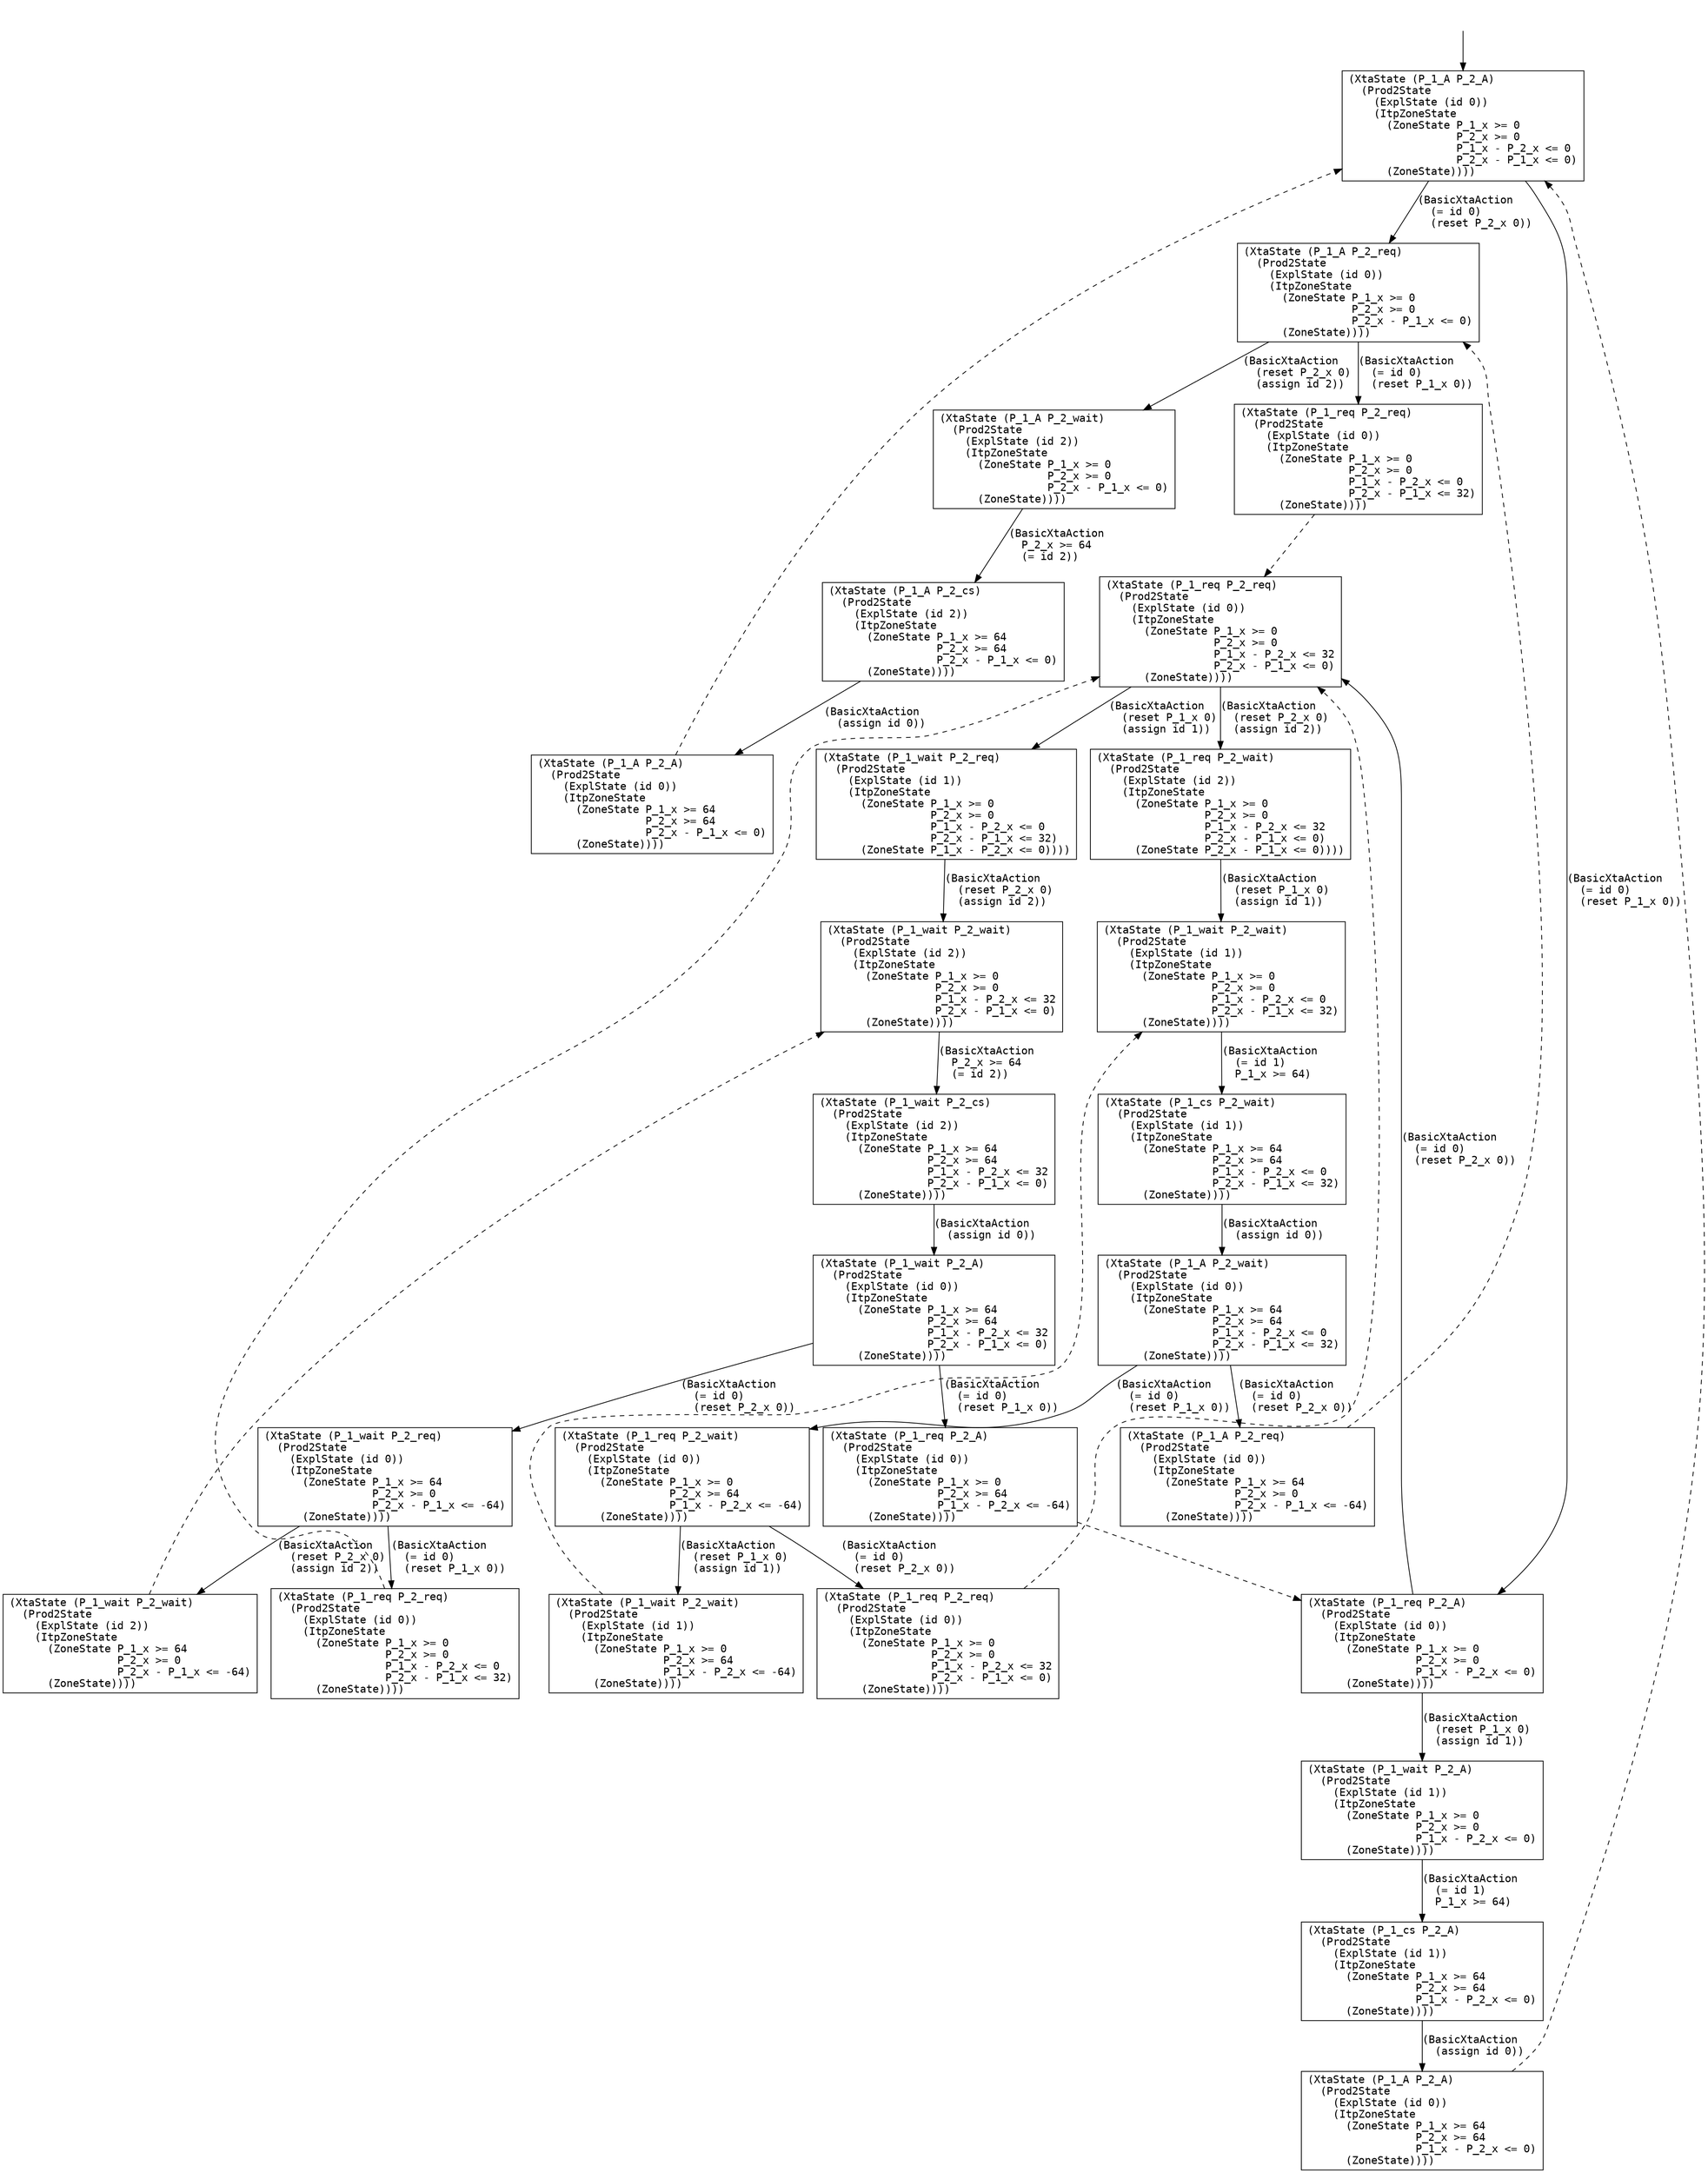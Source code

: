 digraph arg {
	label="";
		node_0 [label="(XtaState (P_1_A P_2_A)\l  (Prod2State\l    (ExplState (id 0))\l    (ItpZoneState\l      (ZoneState P_1_x >= 0\l                 P_2_x >= 0\l                 P_1_x - P_2_x <= 0\l                 P_2_x - P_1_x <= 0)\l      (ZoneState))))\l",style="solid,filled",fontname="courier",fillcolor="#FFFFFF",color="#000000",shape=rectangle];
		node_2 [label="(XtaState (P_1_A P_2_req)\l  (Prod2State\l    (ExplState (id 0))\l    (ItpZoneState\l      (ZoneState P_1_x >= 0\l                 P_2_x >= 0\l                 P_2_x - P_1_x <= 0)\l      (ZoneState))))\l",style="solid,filled",fontname="courier",fillcolor="#FFFFFF",color="#000000",shape=rectangle];
		node_6 [label="(XtaState (P_1_A P_2_wait)\l  (Prod2State\l    (ExplState (id 2))\l    (ItpZoneState\l      (ZoneState P_1_x >= 0\l                 P_2_x >= 0\l                 P_2_x - P_1_x <= 0)\l      (ZoneState))))\l",style="solid,filled",fontname="courier",fillcolor="#FFFFFF",color="#000000",shape=rectangle];
		node_10 [label="(XtaState (P_1_A P_2_cs)\l  (Prod2State\l    (ExplState (id 2))\l    (ItpZoneState\l      (ZoneState P_1_x >= 64\l                 P_2_x >= 64\l                 P_2_x - P_1_x <= 0)\l      (ZoneState))))\l",style="solid,filled",fontname="courier",fillcolor="#FFFFFF",color="#000000",shape=rectangle];
		node_14 [label="(XtaState (P_1_A P_2_A)\l  (Prod2State\l    (ExplState (id 0))\l    (ItpZoneState\l      (ZoneState P_1_x >= 64\l                 P_2_x >= 64\l                 P_2_x - P_1_x <= 0)\l      (ZoneState))))\l",style="solid,filled",fontname="courier",fillcolor="#FFFFFF",color="#000000",shape=rectangle];
		node_5 [label="(XtaState (P_1_req P_2_req)\l  (Prod2State\l    (ExplState (id 0))\l    (ItpZoneState\l      (ZoneState P_1_x >= 0\l                 P_2_x >= 0\l                 P_1_x - P_2_x <= 0\l                 P_2_x - P_1_x <= 32)\l      (ZoneState))))\l",style="solid,filled",fontname="courier",fillcolor="#FFFFFF",color="#000000",shape=rectangle];
		node_4 [label="(XtaState (P_1_req P_2_req)\l  (Prod2State\l    (ExplState (id 0))\l    (ItpZoneState\l      (ZoneState P_1_x >= 0\l                 P_2_x >= 0\l                 P_1_x - P_2_x <= 32\l                 P_2_x - P_1_x <= 0)\l      (ZoneState))))\l",style="solid,filled",fontname="courier",fillcolor="#FFFFFF",color="#000000",shape=rectangle];
		node_8 [label="(XtaState (P_1_wait P_2_req)\l  (Prod2State\l    (ExplState (id 1))\l    (ItpZoneState\l      (ZoneState P_1_x >= 0\l                 P_2_x >= 0\l                 P_1_x - P_2_x <= 0\l                 P_2_x - P_1_x <= 32)\l      (ZoneState P_1_x - P_2_x <= 0))))\l",style="solid,filled",fontname="courier",fillcolor="#FFFFFF",color="#000000",shape=rectangle];
		node_12 [label="(XtaState (P_1_wait P_2_wait)\l  (Prod2State\l    (ExplState (id 2))\l    (ItpZoneState\l      (ZoneState P_1_x >= 0\l                 P_2_x >= 0\l                 P_1_x - P_2_x <= 32\l                 P_2_x - P_1_x <= 0)\l      (ZoneState))))\l",style="solid,filled",fontname="courier",fillcolor="#FFFFFF",color="#000000",shape=rectangle];
		node_15 [label="(XtaState (P_1_wait P_2_cs)\l  (Prod2State\l    (ExplState (id 2))\l    (ItpZoneState\l      (ZoneState P_1_x >= 64\l                 P_2_x >= 64\l                 P_1_x - P_2_x <= 32\l                 P_2_x - P_1_x <= 0)\l      (ZoneState))))\l",style="solid,filled",fontname="courier",fillcolor="#FFFFFF",color="#000000",shape=rectangle];
		node_17 [label="(XtaState (P_1_wait P_2_A)\l  (Prod2State\l    (ExplState (id 0))\l    (ItpZoneState\l      (ZoneState P_1_x >= 64\l                 P_2_x >= 64\l                 P_1_x - P_2_x <= 32\l                 P_2_x - P_1_x <= 0)\l      (ZoneState))))\l",style="solid,filled",fontname="courier",fillcolor="#FFFFFF",color="#000000",shape=rectangle];
		node_20 [label="(XtaState (P_1_wait P_2_req)\l  (Prod2State\l    (ExplState (id 0))\l    (ItpZoneState\l      (ZoneState P_1_x >= 64\l                 P_2_x >= 0\l                 P_2_x - P_1_x <= -64)\l      (ZoneState))))\l",style="solid,filled",fontname="courier",fillcolor="#FFFFFF",color="#000000",shape=rectangle];
		node_23 [label="(XtaState (P_1_req P_2_req)\l  (Prod2State\l    (ExplState (id 0))\l    (ItpZoneState\l      (ZoneState P_1_x >= 0\l                 P_2_x >= 0\l                 P_1_x - P_2_x <= 0\l                 P_2_x - P_1_x <= 32)\l      (ZoneState))))\l",style="solid,filled",fontname="courier",fillcolor="#FFFFFF",color="#000000",shape=rectangle];
		node_24 [label="(XtaState (P_1_wait P_2_wait)\l  (Prod2State\l    (ExplState (id 2))\l    (ItpZoneState\l      (ZoneState P_1_x >= 64\l                 P_2_x >= 0\l                 P_2_x - P_1_x <= -64)\l      (ZoneState))))\l",style="solid,filled",fontname="courier",fillcolor="#FFFFFF",color="#000000",shape=rectangle];
		node_19 [label="(XtaState (P_1_req P_2_A)\l  (Prod2State\l    (ExplState (id 0))\l    (ItpZoneState\l      (ZoneState P_1_x >= 0\l                 P_2_x >= 64\l                 P_1_x - P_2_x <= -64)\l      (ZoneState))))\l",style="solid,filled",fontname="courier",fillcolor="#FFFFFF",color="#000000",shape=rectangle];
		node_1 [label="(XtaState (P_1_req P_2_A)\l  (Prod2State\l    (ExplState (id 0))\l    (ItpZoneState\l      (ZoneState P_1_x >= 0\l                 P_2_x >= 0\l                 P_1_x - P_2_x <= 0)\l      (ZoneState))))\l",style="solid,filled",fontname="courier",fillcolor="#FFFFFF",color="#000000",shape=rectangle];
		node_3 [label="(XtaState (P_1_wait P_2_A)\l  (Prod2State\l    (ExplState (id 1))\l    (ItpZoneState\l      (ZoneState P_1_x >= 0\l                 P_2_x >= 0\l                 P_1_x - P_2_x <= 0)\l      (ZoneState))))\l",style="solid,filled",fontname="courier",fillcolor="#FFFFFF",color="#000000",shape=rectangle];
		node_7 [label="(XtaState (P_1_cs P_2_A)\l  (Prod2State\l    (ExplState (id 1))\l    (ItpZoneState\l      (ZoneState P_1_x >= 64\l                 P_2_x >= 64\l                 P_1_x - P_2_x <= 0)\l      (ZoneState))))\l",style="solid,filled",fontname="courier",fillcolor="#FFFFFF",color="#000000",shape=rectangle];
		node_11 [label="(XtaState (P_1_A P_2_A)\l  (Prod2State\l    (ExplState (id 0))\l    (ItpZoneState\l      (ZoneState P_1_x >= 64\l                 P_2_x >= 64\l                 P_1_x - P_2_x <= 0)\l      (ZoneState))))\l",style="solid,filled",fontname="courier",fillcolor="#FFFFFF",color="#000000",shape=rectangle];
		node_9 [label="(XtaState (P_1_req P_2_wait)\l  (Prod2State\l    (ExplState (id 2))\l    (ItpZoneState\l      (ZoneState P_1_x >= 0\l                 P_2_x >= 0\l                 P_1_x - P_2_x <= 32\l                 P_2_x - P_1_x <= 0)\l      (ZoneState P_2_x - P_1_x <= 0))))\l",style="solid,filled",fontname="courier",fillcolor="#FFFFFF",color="#000000",shape=rectangle];
		node_13 [label="(XtaState (P_1_wait P_2_wait)\l  (Prod2State\l    (ExplState (id 1))\l    (ItpZoneState\l      (ZoneState P_1_x >= 0\l                 P_2_x >= 0\l                 P_1_x - P_2_x <= 0\l                 P_2_x - P_1_x <= 32)\l      (ZoneState))))\l",style="solid,filled",fontname="courier",fillcolor="#FFFFFF",color="#000000",shape=rectangle];
		node_16 [label="(XtaState (P_1_cs P_2_wait)\l  (Prod2State\l    (ExplState (id 1))\l    (ItpZoneState\l      (ZoneState P_1_x >= 64\l                 P_2_x >= 64\l                 P_1_x - P_2_x <= 0\l                 P_2_x - P_1_x <= 32)\l      (ZoneState))))\l",style="solid,filled",fontname="courier",fillcolor="#FFFFFF",color="#000000",shape=rectangle];
		node_18 [label="(XtaState (P_1_A P_2_wait)\l  (Prod2State\l    (ExplState (id 0))\l    (ItpZoneState\l      (ZoneState P_1_x >= 64\l                 P_2_x >= 64\l                 P_1_x - P_2_x <= 0\l                 P_2_x - P_1_x <= 32)\l      (ZoneState))))\l",style="solid,filled",fontname="courier",fillcolor="#FFFFFF",color="#000000",shape=rectangle];
		node_21 [label="(XtaState (P_1_req P_2_wait)\l  (Prod2State\l    (ExplState (id 0))\l    (ItpZoneState\l      (ZoneState P_1_x >= 0\l                 P_2_x >= 64\l                 P_1_x - P_2_x <= -64)\l      (ZoneState))))\l",style="solid,filled",fontname="courier",fillcolor="#FFFFFF",color="#000000",shape=rectangle];
		node_26 [label="(XtaState (P_1_req P_2_req)\l  (Prod2State\l    (ExplState (id 0))\l    (ItpZoneState\l      (ZoneState P_1_x >= 0\l                 P_2_x >= 0\l                 P_1_x - P_2_x <= 32\l                 P_2_x - P_1_x <= 0)\l      (ZoneState))))\l",style="solid,filled",fontname="courier",fillcolor="#FFFFFF",color="#000000",shape=rectangle];
		node_25 [label="(XtaState (P_1_wait P_2_wait)\l  (Prod2State\l    (ExplState (id 1))\l    (ItpZoneState\l      (ZoneState P_1_x >= 0\l                 P_2_x >= 64\l                 P_1_x - P_2_x <= -64)\l      (ZoneState))))\l",style="solid,filled",fontname="courier",fillcolor="#FFFFFF",color="#000000",shape=rectangle];
		node_22 [label="(XtaState (P_1_A P_2_req)\l  (Prod2State\l    (ExplState (id 0))\l    (ItpZoneState\l      (ZoneState P_1_x >= 64\l                 P_2_x >= 0\l                 P_2_x - P_1_x <= -64)\l      (ZoneState))))\l",style="solid,filled",fontname="courier",fillcolor="#FFFFFF",color="#000000",shape=rectangle];
		phantom_init0 [label="\n",style="solid,filled",fillcolor="#FFFFFF",color="#FFFFFF",shape=ellipse];
	node_0 -> node_2 [label="(BasicXtaAction\l  (= id 0)\l  (reset P_2_x 0))\l",color="#000000",style=solid,fontname="courier"];
	node_0 -> node_1 [label="(BasicXtaAction\l  (= id 0)\l  (reset P_1_x 0))\l",color="#000000",style=solid,fontname="courier"];
	node_2 -> node_6 [label="(BasicXtaAction\l  (reset P_2_x 0)\l  (assign id 2))\l",color="#000000",style=solid,fontname="courier"];
	node_2 -> node_5 [label="(BasicXtaAction\l  (= id 0)\l  (reset P_1_x 0))\l",color="#000000",style=solid,fontname="courier"];
	node_6 -> node_10 [label="(BasicXtaAction\l  P_2_x >= 64\l  (= id 2))\l",color="#000000",style=solid,fontname="courier"];
	node_10 -> node_14 [label="(BasicXtaAction\l  (assign id 0))\l",color="#000000",style=solid,fontname="courier"];
	node_14 -> node_0 [label="\n",color="#000000",style=dashed,weight="0"];
	node_5 -> node_4 [label="\n",color="#000000",style=dashed,weight="0"];
	node_4 -> node_8 [label="(BasicXtaAction\l  (reset P_1_x 0)\l  (assign id 1))\l",color="#000000",style=solid,fontname="courier"];
	node_4 -> node_9 [label="(BasicXtaAction\l  (reset P_2_x 0)\l  (assign id 2))\l",color="#000000",style=solid,fontname="courier"];
	node_8 -> node_12 [label="(BasicXtaAction\l  (reset P_2_x 0)\l  (assign id 2))\l",color="#000000",style=solid,fontname="courier"];
	node_12 -> node_15 [label="(BasicXtaAction\l  P_2_x >= 64\l  (= id 2))\l",color="#000000",style=solid,fontname="courier"];
	node_15 -> node_17 [label="(BasicXtaAction\l  (assign id 0))\l",color="#000000",style=solid,fontname="courier"];
	node_17 -> node_20 [label="(BasicXtaAction\l  (= id 0)\l  (reset P_2_x 0))\l",color="#000000",style=solid,fontname="courier"];
	node_17 -> node_19 [label="(BasicXtaAction\l  (= id 0)\l  (reset P_1_x 0))\l",color="#000000",style=solid,fontname="courier"];
	node_20 -> node_23 [label="(BasicXtaAction\l  (= id 0)\l  (reset P_1_x 0))\l",color="#000000",style=solid,fontname="courier"];
	node_20 -> node_24 [label="(BasicXtaAction\l  (reset P_2_x 0)\l  (assign id 2))\l",color="#000000",style=solid,fontname="courier"];
	node_23 -> node_4 [label="\n",color="#000000",style=dashed,weight="0"];
	node_24 -> node_12 [label="\n",color="#000000",style=dashed,weight="0"];
	node_19 -> node_1 [label="\n",color="#000000",style=dashed,weight="0"];
	node_1 -> node_4 [label="(BasicXtaAction\l  (= id 0)\l  (reset P_2_x 0))\l",color="#000000",style=solid,fontname="courier"];
	node_1 -> node_3 [label="(BasicXtaAction\l  (reset P_1_x 0)\l  (assign id 1))\l",color="#000000",style=solid,fontname="courier"];
	node_3 -> node_7 [label="(BasicXtaAction\l  (= id 1)\l  P_1_x >= 64)\l",color="#000000",style=solid,fontname="courier"];
	node_7 -> node_11 [label="(BasicXtaAction\l  (assign id 0))\l",color="#000000",style=solid,fontname="courier"];
	node_11 -> node_0 [label="\n",color="#000000",style=dashed,weight="0"];
	node_9 -> node_13 [label="(BasicXtaAction\l  (reset P_1_x 0)\l  (assign id 1))\l",color="#000000",style=solid,fontname="courier"];
	node_13 -> node_16 [label="(BasicXtaAction\l  (= id 1)\l  P_1_x >= 64)\l",color="#000000",style=solid,fontname="courier"];
	node_16 -> node_18 [label="(BasicXtaAction\l  (assign id 0))\l",color="#000000",style=solid,fontname="courier"];
	node_18 -> node_21 [label="(BasicXtaAction\l  (= id 0)\l  (reset P_1_x 0))\l",color="#000000",style=solid,fontname="courier"];
	node_18 -> node_22 [label="(BasicXtaAction\l  (= id 0)\l  (reset P_2_x 0))\l",color="#000000",style=solid,fontname="courier"];
	node_21 -> node_26 [label="(BasicXtaAction\l  (= id 0)\l  (reset P_2_x 0))\l",color="#000000",style=solid,fontname="courier"];
	node_21 -> node_25 [label="(BasicXtaAction\l  (reset P_1_x 0)\l  (assign id 1))\l",color="#000000",style=solid,fontname="courier"];
	node_26 -> node_4 [label="\n",color="#000000",style=dashed,weight="0"];
	node_25 -> node_13 [label="\n",color="#000000",style=dashed,weight="0"];
	node_22 -> node_2 [label="\n",color="#000000",style=dashed,weight="0"];
	phantom_init0 -> node_0 [label="\n",color="#000000",style=solid];
}